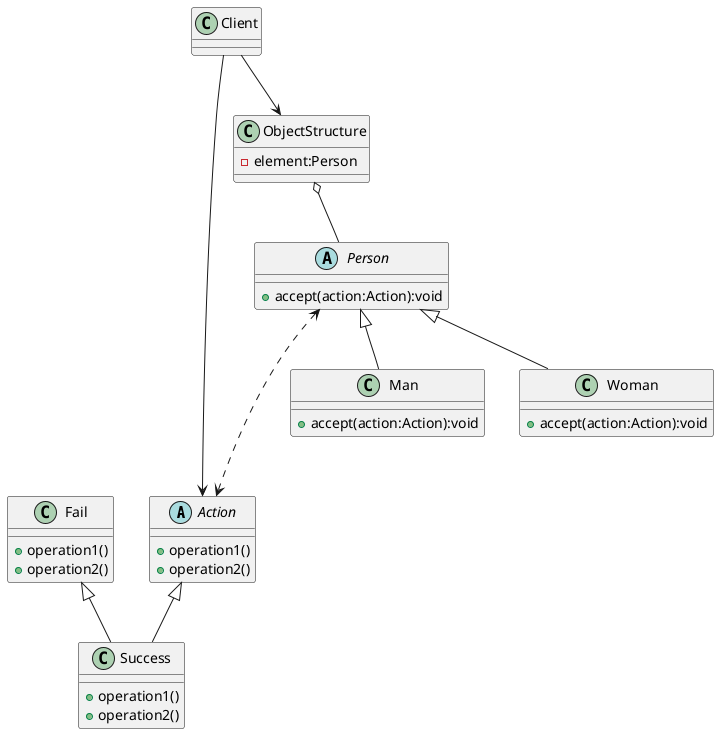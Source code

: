 @startuml

abstract class Action
class Success
class Fail

abstract class Person
class Man
class Woman

class ObjectStructure

Action <|-- Success
Fail <|-- Success
Person <|-- Man
Person <|-- Woman
ObjectStructure o-- Person
Client --> ObjectStructure
Client --> Action

Person <...> Action

abstract class Action {
    +operation1()
    +operation2()
}

class Success {
    +operation1()
    +operation2()
}

class Fail {
    +operation1()
    +operation2()
}

abstract class Person {
    +accept(action:Action):void
}

class Man {
    +accept(action:Action):void
}

class Woman {
    +accept(action:Action):void
}

class ObjectStructure {
    -element:Person
}

@enduml